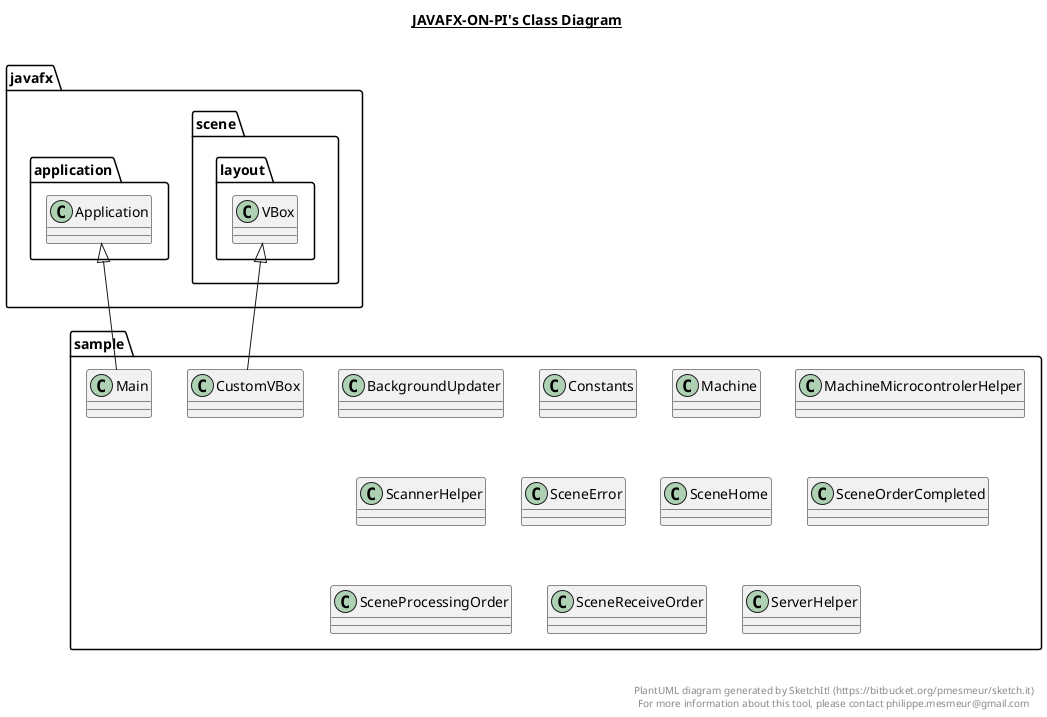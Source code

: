 @startuml

title __JAVAFX-ON-PI's Class Diagram__\n

  namespace sample {
    class sample.BackgroundUpdater {
    }
  }
  

  namespace sample {
    class sample.Constants {
    }
  }
  

  namespace sample {
    class sample.CustomVBox {
    }
  }
  

  namespace sample {
    class sample.Machine {
    }
  }
  

  namespace sample {
    class sample.MachineMicrocontrolerHelper {
    }
  }
  

  namespace sample {
    class sample.Main {
    }
  }
  

  namespace sample {
    class sample.ScannerHelper {
    }
  }
  

  namespace sample {
    class sample.SceneError {
    }
  }
  

  namespace sample {
    class sample.SceneHome {
    }
  }
  

  namespace sample {
    class sample.SceneOrderCompleted {
    }
  }
  

  namespace sample {
    class sample.SceneProcessingOrder {
    }
  }
  

  namespace sample {
    class sample.SceneReceiveOrder {
    }
  }
  

  namespace sample {
    class sample.ServerHelper {
    }
  }
  

  sample.CustomVBox -up-|> javafx.scene.layout.VBox
  sample.Main -up-|> javafx.application.Application


right footer


PlantUML diagram generated by SketchIt! (https://bitbucket.org/pmesmeur/sketch.it)
For more information about this tool, please contact philippe.mesmeur@gmail.com
endfooter

@enduml
